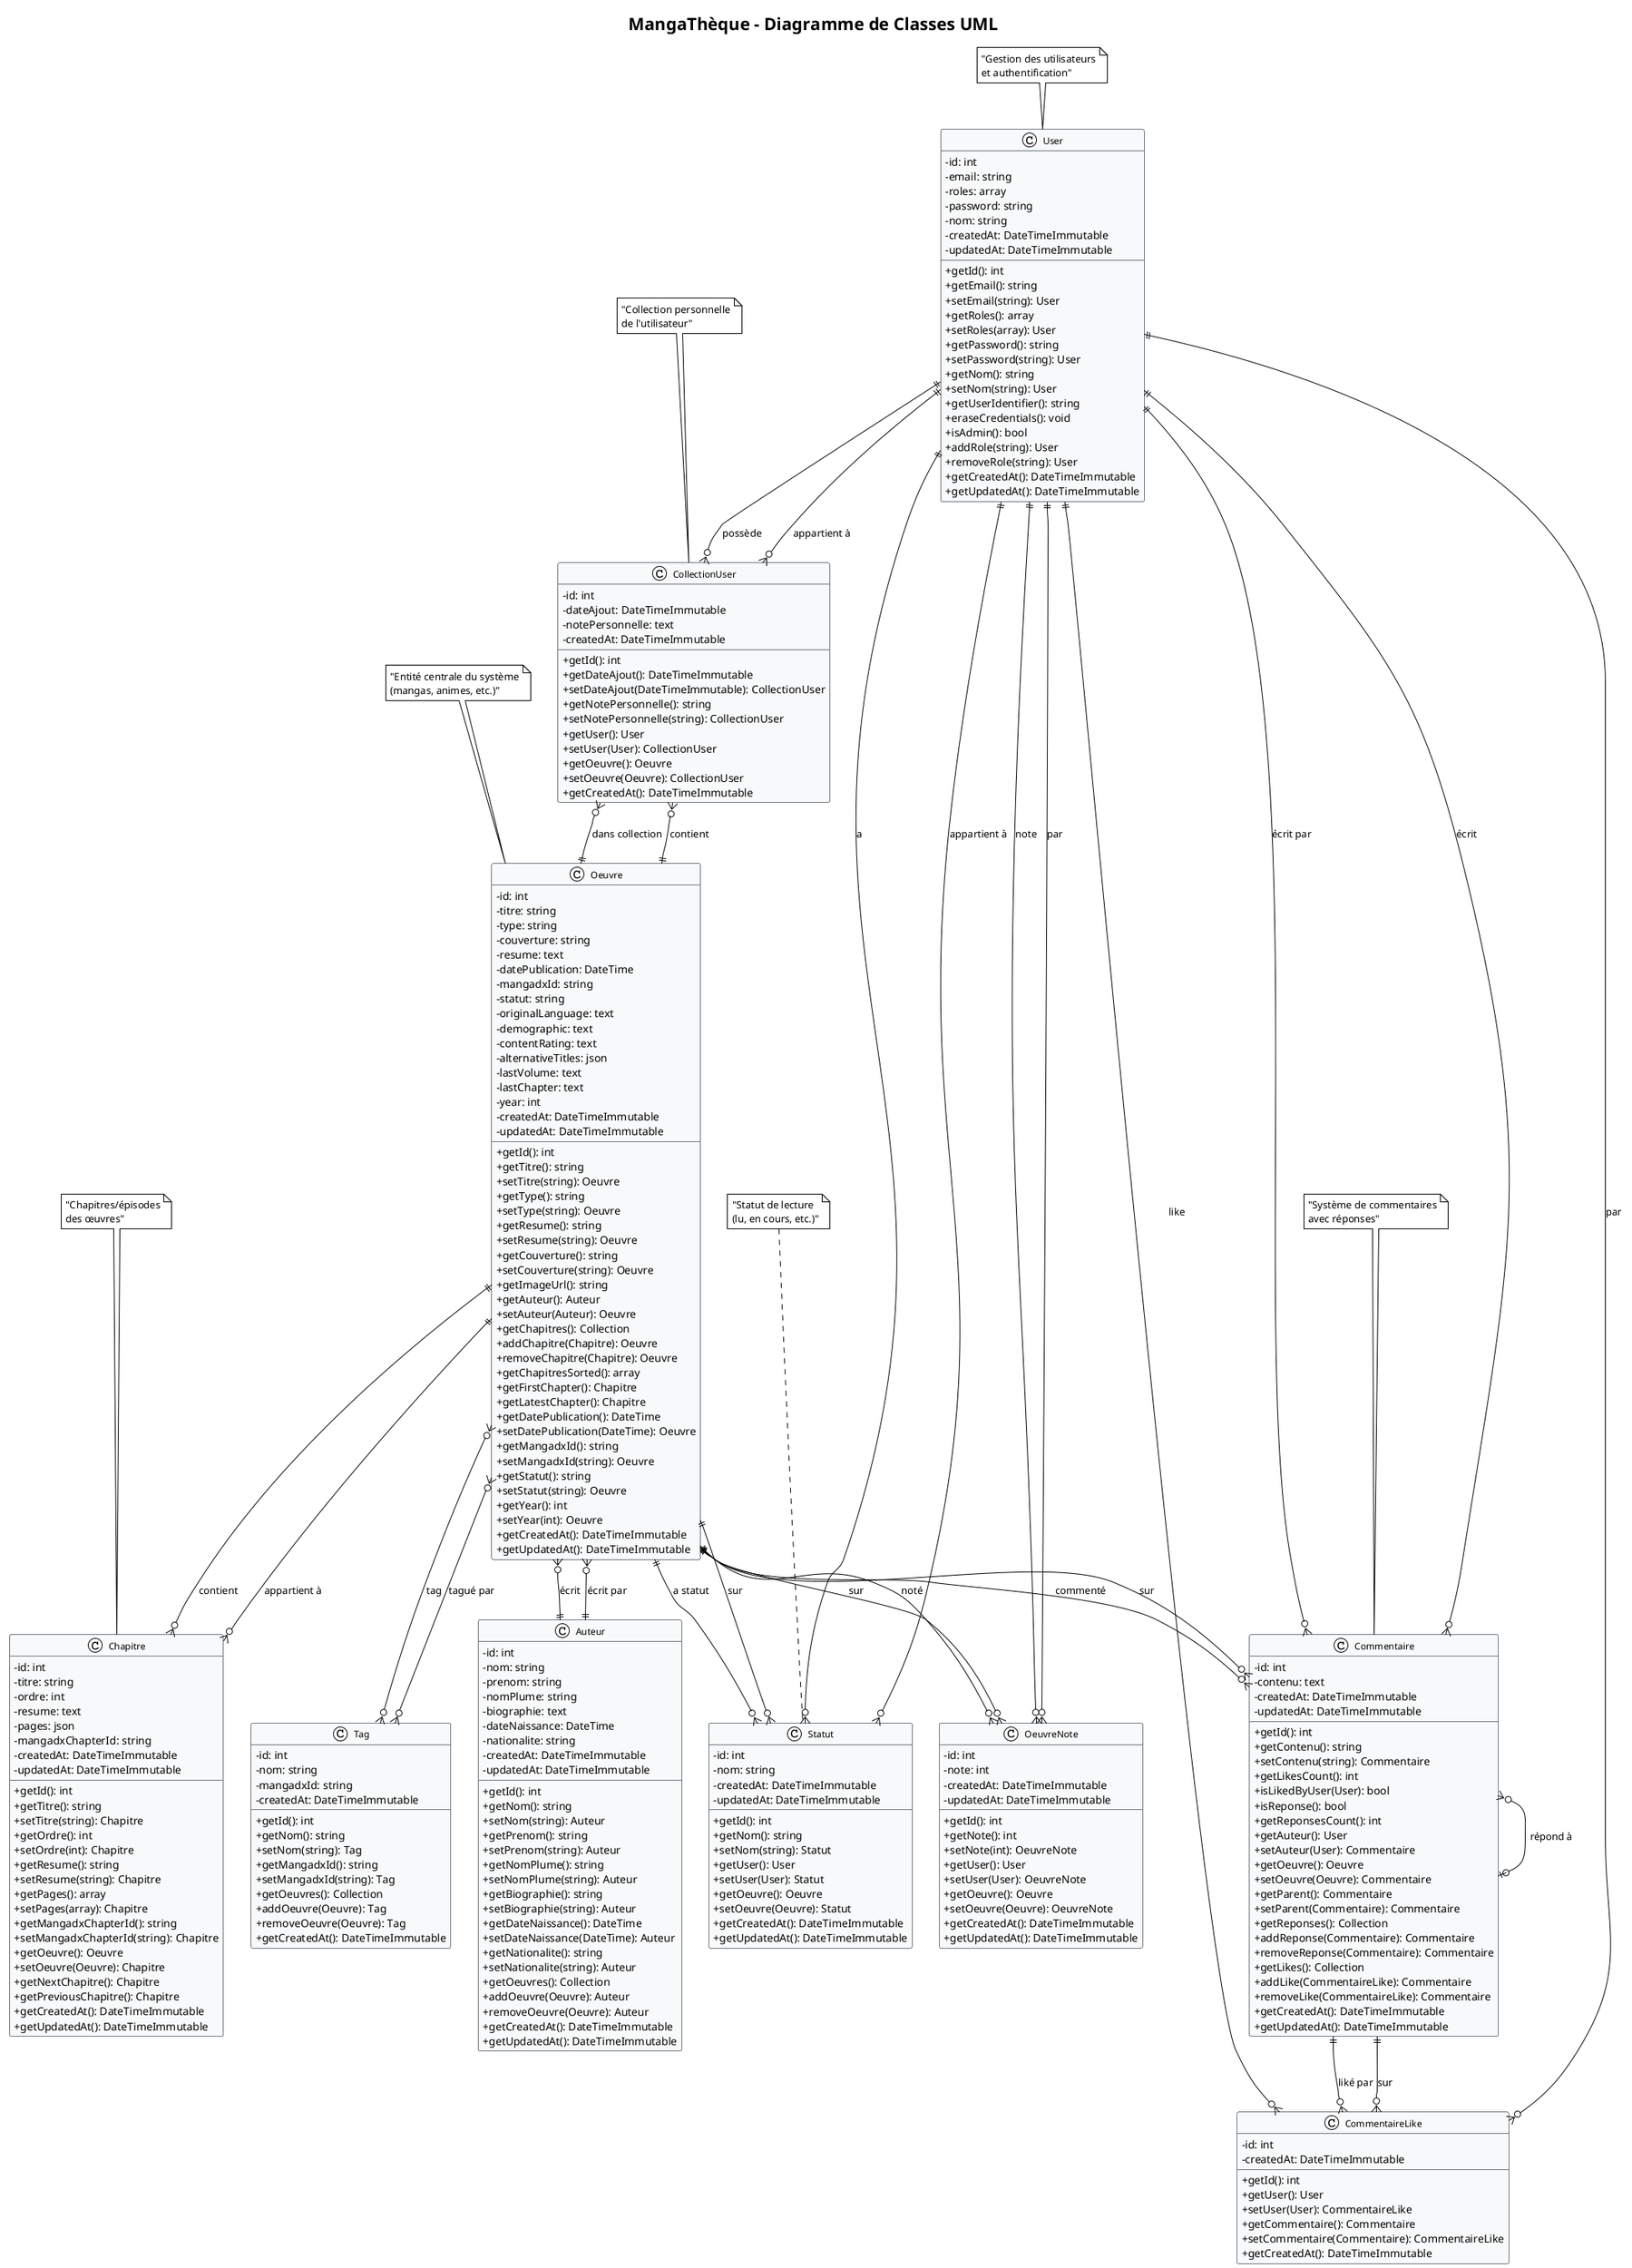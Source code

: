 @startuml MangaThèque - Diagramme de Classes

!theme plain
skinparam classAttributeIconSize 0
skinparam classFontSize 12
skinparam classFontName Arial
skinparam backgroundColor #FFFFFF
skinparam classBackgroundColor #F8F9FA
skinparam classBorderColor #6C757D

title MangaThèque - Diagramme de Classes UML

' ===== ENTITÉS PRINCIPALES =====

class User {
  -id: int
  -email: string
  -roles: array
  -password: string
  -nom: string
  -createdAt: DateTimeImmutable
  -updatedAt: DateTimeImmutable
  --
  +getId(): int
  +getEmail(): string
  +setEmail(string): User
  +getRoles(): array
  +setRoles(array): User
  +getPassword(): string
  +setPassword(string): User
  +getNom(): string
  +setNom(string): User
  +getUserIdentifier(): string
  +eraseCredentials(): void
  +isAdmin(): bool
  +addRole(string): User
  +removeRole(string): User
  +getCreatedAt(): DateTimeImmutable
  +getUpdatedAt(): DateTimeImmutable
}

class Oeuvre {
  -id: int
  -titre: string
  -type: string
  -couverture: string
  -resume: text
  -datePublication: DateTime
  -mangadxId: string
  -statut: string
  -originalLanguage: text
  -demographic: text
  -contentRating: text
  -alternativeTitles: json
  -lastVolume: text
  -lastChapter: text
  -year: int
  -createdAt: DateTimeImmutable
  -updatedAt: DateTimeImmutable
  --
  +getId(): int
  +getTitre(): string
  +setTitre(string): Oeuvre
  +getType(): string
  +setType(string): Oeuvre
  +getResume(): string
  +setResume(string): Oeuvre
  +getCouverture(): string
  +setCouverture(string): Oeuvre
  +getImageUrl(): string
  +getAuteur(): Auteur
  +setAuteur(Auteur): Oeuvre
  +getChapitres(): Collection
  +addChapitre(Chapitre): Oeuvre
  +removeChapitre(Chapitre): Oeuvre
  +getChapitresSorted(): array
  +getFirstChapter(): Chapitre
  +getLatestChapter(): Chapitre
  +getDatePublication(): DateTime
  +setDatePublication(DateTime): Oeuvre
  +getMangadxId(): string
  +setMangadxId(string): Oeuvre
  +getStatut(): string
  +setStatut(string): Oeuvre
  +getYear(): int
  +setYear(int): Oeuvre
  +getCreatedAt(): DateTimeImmutable
  +getUpdatedAt(): DateTimeImmutable
}

class Auteur {
  -id: int
  -nom: string
  -prenom: string
  -nomPlume: string
  -biographie: text
  -dateNaissance: DateTime
  -nationalite: string
  -createdAt: DateTimeImmutable
  -updatedAt: DateTimeImmutable
  --
  +getId(): int
  +getNom(): string
  +setNom(string): Auteur
  +getPrenom(): string
  +setPrenom(string): Auteur
  +getNomPlume(): string
  +setNomPlume(string): Auteur
  +getBiographie(): string
  +setBiographie(string): Auteur
  +getDateNaissance(): DateTime
  +setDateNaissance(DateTime): Auteur
  +getNationalite(): string
  +setNationalite(string): Auteur
  +getOeuvres(): Collection
  +addOeuvre(Oeuvre): Auteur
  +removeOeuvre(Oeuvre): Auteur
  +getCreatedAt(): DateTimeImmutable
  +getUpdatedAt(): DateTimeImmutable
}

class Chapitre {
  -id: int
  -titre: string
  -ordre: int
  -resume: text
  -pages: json
  -mangadxChapterId: string
  -createdAt: DateTimeImmutable
  -updatedAt: DateTimeImmutable
  --
  +getId(): int
  +getTitre(): string
  +setTitre(string): Chapitre
  +getOrdre(): int
  +setOrdre(int): Chapitre
  +getResume(): string
  +setResume(string): Chapitre
  +getPages(): array
  +setPages(array): Chapitre
  +getMangadxChapterId(): string
  +setMangadxChapterId(string): Chapitre
  +getOeuvre(): Oeuvre
  +setOeuvre(Oeuvre): Chapitre
  +getNextChapitre(): Chapitre
  +getPreviousChapitre(): Chapitre
  +getCreatedAt(): DateTimeImmutable
  +getUpdatedAt(): DateTimeImmutable
}

class Tag {
  -id: int
  -nom: string
  -mangadxId: string
  -createdAt: DateTimeImmutable
  --
  +getId(): int
  +getNom(): string
  +setNom(string): Tag
  +getMangadxId(): string
  +setMangadxId(string): Tag
  +getOeuvres(): Collection
  +addOeuvre(Oeuvre): Tag
  +removeOeuvre(Oeuvre): Tag
  +getCreatedAt(): DateTimeImmutable
}

' ===== ENTITÉS DE RELATION =====

class CollectionUser {
  -id: int
  -dateAjout: DateTimeImmutable
  -notePersonnelle: text
  -createdAt: DateTimeImmutable
  --
  +getId(): int
  +getDateAjout(): DateTimeImmutable
  +setDateAjout(DateTimeImmutable): CollectionUser
  +getNotePersonnelle(): string
  +setNotePersonnelle(string): CollectionUser
  +getUser(): User
  +setUser(User): CollectionUser
  +getOeuvre(): Oeuvre
  +setOeuvre(Oeuvre): CollectionUser
  +getCreatedAt(): DateTimeImmutable
}

class Statut {
  -id: int
  -nom: string
  -createdAt: DateTimeImmutable
  -updatedAt: DateTimeImmutable
  --
  +getId(): int
  +getNom(): string
  +setNom(string): Statut
  +getUser(): User
  +setUser(User): Statut
  +getOeuvre(): Oeuvre
  +setOeuvre(Oeuvre): Statut
  +getCreatedAt(): DateTimeImmutable
  +getUpdatedAt(): DateTimeImmutable
}

class Commentaire {
  -id: int
  -contenu: text
  -createdAt: DateTimeImmutable
  -updatedAt: DateTimeImmutable
  --
  +getId(): int
  +getContenu(): string
  +setContenu(string): Commentaire
  +getLikesCount(): int
  +isLikedByUser(User): bool
  +isReponse(): bool
  +getReponsesCount(): int
  +getAuteur(): User
  +setAuteur(User): Commentaire
  +getOeuvre(): Oeuvre
  +setOeuvre(Oeuvre): Commentaire
  +getParent(): Commentaire
  +setParent(Commentaire): Commentaire
  +getReponses(): Collection
  +addReponse(Commentaire): Commentaire
  +removeReponse(Commentaire): Commentaire
  +getLikes(): Collection
  +addLike(CommentaireLike): Commentaire
  +removeLike(CommentaireLike): Commentaire
  +getCreatedAt(): DateTimeImmutable
  +getUpdatedAt(): DateTimeImmutable
}

class CommentaireLike {
  -id: int
  -createdAt: DateTimeImmutable
  --
  +getId(): int
  +getUser(): User
  +setUser(User): CommentaireLike
  +getCommentaire(): Commentaire
  +setCommentaire(Commentaire): CommentaireLike
  +getCreatedAt(): DateTimeImmutable
}

class OeuvreNote {
  -id: int
  -note: int
  -createdAt: DateTimeImmutable
  -updatedAt: DateTimeImmutable
  --
  +getId(): int
  +getNote(): int
  +setNote(int): OeuvreNote
  +getUser(): User
  +setUser(User): OeuvreNote
  +getOeuvre(): Oeuvre
  +setOeuvre(Oeuvre): OeuvreNote
  +getCreatedAt(): DateTimeImmutable
  +getUpdatedAt(): DateTimeImmutable
}

' ===== RELATIONS =====

' Relations User
User ||--o{ CollectionUser : "possède"
User ||--o{ Statut : "a"
User ||--o{ Commentaire : "écrit"
User ||--o{ CommentaireLike : "like"
User ||--o{ OeuvreNote : "note"

' Relations Oeuvre
Oeuvre }o--|| Auteur : "écrit par"
Oeuvre ||--o{ Chapitre : "contient"
Oeuvre }o--o{ Tag : "tagué par"
Oeuvre ||--o{ CollectionUser : "dans collection"
Oeuvre ||--o{ Statut : "a statut"
Oeuvre ||--o{ Commentaire : "commenté"
Oeuvre ||--o{ OeuvreNote : "noté"

' Relations Commentaire
Commentaire }o--|| User : "écrit par"
Commentaire }o--|| Oeuvre : "sur"
Commentaire }o--o| Commentaire : "répond à"
Commentaire ||--o{ CommentaireLike : "liké par"

' Relations Chapitre
Chapitre }o--|| Oeuvre : "appartient à"

' Relations Auteur
Auteur ||--o{ Oeuvre : "écrit"

' Relations Tag
Tag }o--o{ Oeuvre : "tag"

' Relations CollectionUser
CollectionUser }o--|| User : "appartient à"
CollectionUser }o--|| Oeuvre : "contient"

' Relations Statut
Statut }o--|| User : "appartient à"
Statut }o--|| Oeuvre : "sur"

' Relations CommentaireLike
CommentaireLike }o--|| User : "par"
CommentaireLike }o--|| Commentaire : "sur"

' Relations OeuvreNote
OeuvreNote }o--|| User : "par"
OeuvreNote }o--|| Oeuvre : "sur"

' ===== NOTES =====
note top of User : "Gestion des utilisateurs\net authentification"
note top of Oeuvre : "Entité centrale du système\n(mangas, animes, etc.)"
note top of Chapitre : "Chapitres/épisodes\ndes œuvres"
note top of Commentaire : "Système de commentaires\navec réponses"
note top of CollectionUser : "Collection personnelle\nde l'utilisateur"
note top of Statut : "Statut de lecture\n(lu, en cours, etc.)"

@enduml 